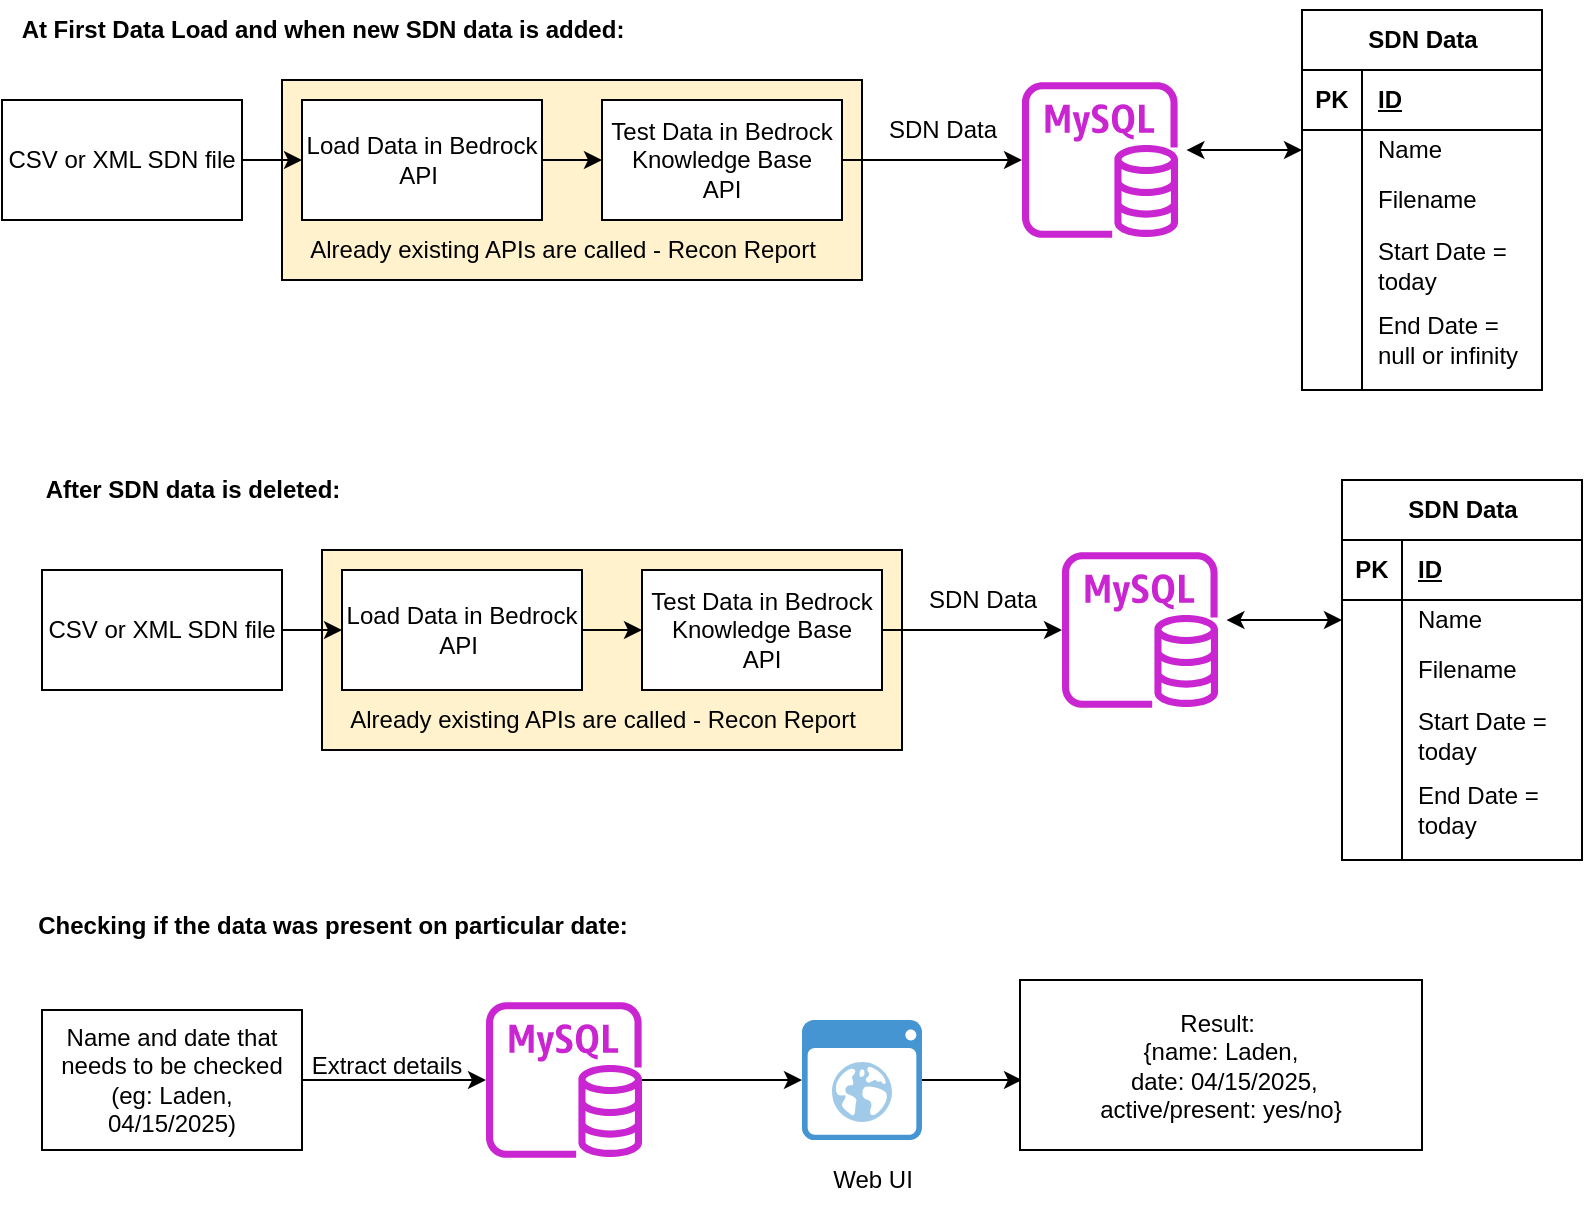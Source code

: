 <mxfile version="26.2.10">
  <diagram name="Page-1" id="dh0XsOsVoTw7z1QN0Exu">
    <mxGraphModel dx="1283" dy="658" grid="1" gridSize="10" guides="1" tooltips="1" connect="1" arrows="1" fold="1" page="1" pageScale="1" pageWidth="850" pageHeight="1100" math="0" shadow="0">
      <root>
        <mxCell id="0" />
        <mxCell id="1" parent="0" />
        <mxCell id="CxGlsvQ1qdy4M_4wq2__-8" value="" style="rounded=0;whiteSpace=wrap;html=1;fillColor=#FFF2CC;" parent="1" vertex="1">
          <mxGeometry x="170" y="50" width="290" height="100" as="geometry" />
        </mxCell>
        <mxCell id="CxGlsvQ1qdy4M_4wq2__-1" value="&lt;b&gt;At First Data Load and when new SDN data is added:&lt;/b&gt;" style="text;html=1;align=center;verticalAlign=middle;resizable=0;points=[];autosize=1;strokeColor=none;fillColor=none;" parent="1" vertex="1">
          <mxGeometry x="30" y="10" width="320" height="30" as="geometry" />
        </mxCell>
        <mxCell id="CxGlsvQ1qdy4M_4wq2__-4" value="" style="edgeStyle=orthogonalEdgeStyle;rounded=0;orthogonalLoop=1;jettySize=auto;html=1;" parent="1" source="CxGlsvQ1qdy4M_4wq2__-2" target="CxGlsvQ1qdy4M_4wq2__-3" edge="1">
          <mxGeometry relative="1" as="geometry" />
        </mxCell>
        <mxCell id="CxGlsvQ1qdy4M_4wq2__-2" value="CSV or XML SDN file" style="rounded=0;whiteSpace=wrap;html=1;" parent="1" vertex="1">
          <mxGeometry x="30" y="60" width="120" height="60" as="geometry" />
        </mxCell>
        <mxCell id="CxGlsvQ1qdy4M_4wq2__-6" value="" style="edgeStyle=orthogonalEdgeStyle;rounded=0;orthogonalLoop=1;jettySize=auto;html=1;" parent="1" source="CxGlsvQ1qdy4M_4wq2__-3" target="CxGlsvQ1qdy4M_4wq2__-5" edge="1">
          <mxGeometry relative="1" as="geometry" />
        </mxCell>
        <mxCell id="CxGlsvQ1qdy4M_4wq2__-3" value="Load Data in Bedrock&lt;div&gt;API&amp;nbsp;&lt;/div&gt;" style="whiteSpace=wrap;html=1;rounded=0;" parent="1" vertex="1">
          <mxGeometry x="180" y="60" width="120" height="60" as="geometry" />
        </mxCell>
        <mxCell id="J7_ryv0EH3ggTm8qYIXI-4" style="edgeStyle=orthogonalEdgeStyle;rounded=0;orthogonalLoop=1;jettySize=auto;html=1;exitX=1;exitY=0.5;exitDx=0;exitDy=0;" edge="1" parent="1" source="CxGlsvQ1qdy4M_4wq2__-5" target="J7_ryv0EH3ggTm8qYIXI-3">
          <mxGeometry relative="1" as="geometry" />
        </mxCell>
        <mxCell id="CxGlsvQ1qdy4M_4wq2__-5" value="Test Data in Bedrock Knowledge Base&lt;div&gt;API&lt;/div&gt;" style="whiteSpace=wrap;html=1;rounded=0;" parent="1" vertex="1">
          <mxGeometry x="330" y="60" width="120" height="60" as="geometry" />
        </mxCell>
        <mxCell id="CxGlsvQ1qdy4M_4wq2__-9" value="Already existing APIs are called - Recon Report" style="text;html=1;align=center;verticalAlign=middle;resizable=0;points=[];autosize=1;strokeColor=none;fillColor=none;" parent="1" vertex="1">
          <mxGeometry x="170" y="120" width="280" height="30" as="geometry" />
        </mxCell>
        <mxCell id="J7_ryv0EH3ggTm8qYIXI-3" value="" style="sketch=0;outlineConnect=0;fontColor=#232F3E;gradientColor=none;fillColor=#C925D1;strokeColor=none;dashed=0;verticalLabelPosition=bottom;verticalAlign=top;align=center;html=1;fontSize=12;fontStyle=0;aspect=fixed;pointerEvents=1;shape=mxgraph.aws4.rds_mysql_instance;" vertex="1" parent="1">
          <mxGeometry x="540" y="51" width="78" height="78" as="geometry" />
        </mxCell>
        <mxCell id="J7_ryv0EH3ggTm8qYIXI-5" value="SDN Data" style="text;html=1;align=center;verticalAlign=middle;resizable=0;points=[];autosize=1;strokeColor=none;fillColor=none;" vertex="1" parent="1">
          <mxGeometry x="460" y="60" width="80" height="30" as="geometry" />
        </mxCell>
        <mxCell id="J7_ryv0EH3ggTm8qYIXI-6" value="SDN Data" style="shape=table;startSize=30;container=1;collapsible=1;childLayout=tableLayout;fixedRows=1;rowLines=0;fontStyle=1;align=center;resizeLast=1;html=1;" vertex="1" parent="1">
          <mxGeometry x="680" y="15" width="120" height="190" as="geometry">
            <mxRectangle x="680" y="15" width="90" height="30" as="alternateBounds" />
          </mxGeometry>
        </mxCell>
        <mxCell id="J7_ryv0EH3ggTm8qYIXI-7" value="" style="shape=tableRow;horizontal=0;startSize=0;swimlaneHead=0;swimlaneBody=0;fillColor=none;collapsible=0;dropTarget=0;points=[[0,0.5],[1,0.5]];portConstraint=eastwest;top=0;left=0;right=0;bottom=1;" vertex="1" parent="J7_ryv0EH3ggTm8qYIXI-6">
          <mxGeometry y="30" width="120" height="30" as="geometry" />
        </mxCell>
        <mxCell id="J7_ryv0EH3ggTm8qYIXI-8" value="PK" style="shape=partialRectangle;connectable=0;fillColor=none;top=0;left=0;bottom=0;right=0;fontStyle=1;overflow=hidden;whiteSpace=wrap;html=1;" vertex="1" parent="J7_ryv0EH3ggTm8qYIXI-7">
          <mxGeometry width="30" height="30" as="geometry">
            <mxRectangle width="30" height="30" as="alternateBounds" />
          </mxGeometry>
        </mxCell>
        <mxCell id="J7_ryv0EH3ggTm8qYIXI-9" value="ID" style="shape=partialRectangle;connectable=0;fillColor=none;top=0;left=0;bottom=0;right=0;align=left;spacingLeft=6;fontStyle=5;overflow=hidden;whiteSpace=wrap;html=1;" vertex="1" parent="J7_ryv0EH3ggTm8qYIXI-7">
          <mxGeometry x="30" width="90" height="30" as="geometry">
            <mxRectangle width="90" height="30" as="alternateBounds" />
          </mxGeometry>
        </mxCell>
        <mxCell id="J7_ryv0EH3ggTm8qYIXI-10" value="" style="shape=tableRow;horizontal=0;startSize=0;swimlaneHead=0;swimlaneBody=0;fillColor=none;collapsible=0;dropTarget=0;points=[[0,0.5],[1,0.5]];portConstraint=eastwest;top=0;left=0;right=0;bottom=0;" vertex="1" parent="J7_ryv0EH3ggTm8qYIXI-6">
          <mxGeometry y="60" width="120" height="20" as="geometry" />
        </mxCell>
        <mxCell id="J7_ryv0EH3ggTm8qYIXI-11" value="" style="shape=partialRectangle;connectable=0;fillColor=none;top=0;left=0;bottom=0;right=0;editable=1;overflow=hidden;whiteSpace=wrap;html=1;" vertex="1" parent="J7_ryv0EH3ggTm8qYIXI-10">
          <mxGeometry width="30" height="20" as="geometry">
            <mxRectangle width="30" height="20" as="alternateBounds" />
          </mxGeometry>
        </mxCell>
        <mxCell id="J7_ryv0EH3ggTm8qYIXI-12" value="Name" style="shape=partialRectangle;connectable=0;fillColor=none;top=0;left=0;bottom=0;right=0;align=left;spacingLeft=6;overflow=hidden;whiteSpace=wrap;html=1;" vertex="1" parent="J7_ryv0EH3ggTm8qYIXI-10">
          <mxGeometry x="30" width="90" height="20" as="geometry">
            <mxRectangle width="90" height="20" as="alternateBounds" />
          </mxGeometry>
        </mxCell>
        <mxCell id="J7_ryv0EH3ggTm8qYIXI-13" value="" style="shape=tableRow;horizontal=0;startSize=0;swimlaneHead=0;swimlaneBody=0;fillColor=none;collapsible=0;dropTarget=0;points=[[0,0.5],[1,0.5]];portConstraint=eastwest;top=0;left=0;right=0;bottom=0;" vertex="1" parent="J7_ryv0EH3ggTm8qYIXI-6">
          <mxGeometry y="80" width="120" height="30" as="geometry" />
        </mxCell>
        <mxCell id="J7_ryv0EH3ggTm8qYIXI-14" value="" style="shape=partialRectangle;connectable=0;fillColor=none;top=0;left=0;bottom=0;right=0;editable=1;overflow=hidden;whiteSpace=wrap;html=1;" vertex="1" parent="J7_ryv0EH3ggTm8qYIXI-13">
          <mxGeometry width="30" height="30" as="geometry">
            <mxRectangle width="30" height="30" as="alternateBounds" />
          </mxGeometry>
        </mxCell>
        <mxCell id="J7_ryv0EH3ggTm8qYIXI-15" value="Filename" style="shape=partialRectangle;connectable=0;fillColor=none;top=0;left=0;bottom=0;right=0;align=left;spacingLeft=6;overflow=hidden;whiteSpace=wrap;html=1;" vertex="1" parent="J7_ryv0EH3ggTm8qYIXI-13">
          <mxGeometry x="30" width="90" height="30" as="geometry">
            <mxRectangle width="90" height="30" as="alternateBounds" />
          </mxGeometry>
        </mxCell>
        <mxCell id="J7_ryv0EH3ggTm8qYIXI-16" value="" style="shape=tableRow;horizontal=0;startSize=0;swimlaneHead=0;swimlaneBody=0;fillColor=none;collapsible=0;dropTarget=0;points=[[0,0.5],[1,0.5]];portConstraint=eastwest;top=0;left=0;right=0;bottom=0;" vertex="1" parent="J7_ryv0EH3ggTm8qYIXI-6">
          <mxGeometry y="110" width="120" height="35" as="geometry" />
        </mxCell>
        <mxCell id="J7_ryv0EH3ggTm8qYIXI-17" value="" style="shape=partialRectangle;connectable=0;fillColor=none;top=0;left=0;bottom=0;right=0;editable=1;overflow=hidden;whiteSpace=wrap;html=1;" vertex="1" parent="J7_ryv0EH3ggTm8qYIXI-16">
          <mxGeometry width="30" height="35" as="geometry">
            <mxRectangle width="30" height="35" as="alternateBounds" />
          </mxGeometry>
        </mxCell>
        <mxCell id="J7_ryv0EH3ggTm8qYIXI-18" value="Start Date = today" style="shape=partialRectangle;connectable=0;fillColor=none;top=0;left=0;bottom=0;right=0;align=left;spacingLeft=6;overflow=hidden;whiteSpace=wrap;html=1;" vertex="1" parent="J7_ryv0EH3ggTm8qYIXI-16">
          <mxGeometry x="30" width="90" height="35" as="geometry">
            <mxRectangle width="90" height="35" as="alternateBounds" />
          </mxGeometry>
        </mxCell>
        <mxCell id="J7_ryv0EH3ggTm8qYIXI-19" value="" style="endArrow=classic;startArrow=classic;html=1;rounded=0;entryX=0;entryY=0.5;entryDx=0;entryDy=0;exitX=1.054;exitY=0.436;exitDx=0;exitDy=0;exitPerimeter=0;" edge="1" parent="1" source="J7_ryv0EH3ggTm8qYIXI-3" target="J7_ryv0EH3ggTm8qYIXI-10">
          <mxGeometry width="50" height="50" relative="1" as="geometry">
            <mxPoint x="400" y="370" as="sourcePoint" />
            <mxPoint x="450" y="320" as="targetPoint" />
          </mxGeometry>
        </mxCell>
        <mxCell id="J7_ryv0EH3ggTm8qYIXI-20" value="End Date = null or infinity" style="shape=partialRectangle;connectable=0;fillColor=none;top=0;left=0;bottom=0;right=0;align=left;spacingLeft=6;overflow=hidden;whiteSpace=wrap;html=1;" vertex="1" parent="1">
          <mxGeometry x="710" y="160" width="90" height="40" as="geometry">
            <mxRectangle width="90" height="30" as="alternateBounds" />
          </mxGeometry>
        </mxCell>
        <mxCell id="J7_ryv0EH3ggTm8qYIXI-21" value="" style="endArrow=none;html=1;rounded=0;exitX=0.25;exitY=1;exitDx=0;exitDy=0;" edge="1" parent="1" source="J7_ryv0EH3ggTm8qYIXI-6">
          <mxGeometry width="50" height="50" relative="1" as="geometry">
            <mxPoint x="400" y="370" as="sourcePoint" />
            <mxPoint x="710" y="160" as="targetPoint" />
          </mxGeometry>
        </mxCell>
        <mxCell id="J7_ryv0EH3ggTm8qYIXI-22" value="&lt;b&gt;After SDN data is deleted:&lt;/b&gt;" style="text;html=1;align=center;verticalAlign=middle;resizable=0;points=[];autosize=1;strokeColor=none;fillColor=none;" vertex="1" parent="1">
          <mxGeometry x="40" y="240" width="170" height="30" as="geometry" />
        </mxCell>
        <mxCell id="J7_ryv0EH3ggTm8qYIXI-23" value="" style="rounded=0;whiteSpace=wrap;html=1;fillColor=#FFF2CC;" vertex="1" parent="1">
          <mxGeometry x="190" y="285" width="290" height="100" as="geometry" />
        </mxCell>
        <mxCell id="J7_ryv0EH3ggTm8qYIXI-24" value="" style="edgeStyle=orthogonalEdgeStyle;rounded=0;orthogonalLoop=1;jettySize=auto;html=1;" edge="1" parent="1" source="J7_ryv0EH3ggTm8qYIXI-25" target="J7_ryv0EH3ggTm8qYIXI-27">
          <mxGeometry relative="1" as="geometry" />
        </mxCell>
        <mxCell id="J7_ryv0EH3ggTm8qYIXI-25" value="CSV or XML SDN file" style="rounded=0;whiteSpace=wrap;html=1;" vertex="1" parent="1">
          <mxGeometry x="50" y="295" width="120" height="60" as="geometry" />
        </mxCell>
        <mxCell id="J7_ryv0EH3ggTm8qYIXI-26" value="" style="edgeStyle=orthogonalEdgeStyle;rounded=0;orthogonalLoop=1;jettySize=auto;html=1;" edge="1" parent="1" source="J7_ryv0EH3ggTm8qYIXI-27" target="J7_ryv0EH3ggTm8qYIXI-29">
          <mxGeometry relative="1" as="geometry" />
        </mxCell>
        <mxCell id="J7_ryv0EH3ggTm8qYIXI-27" value="Load Data in Bedrock&lt;div&gt;API&amp;nbsp;&lt;/div&gt;" style="whiteSpace=wrap;html=1;rounded=0;" vertex="1" parent="1">
          <mxGeometry x="200" y="295" width="120" height="60" as="geometry" />
        </mxCell>
        <mxCell id="J7_ryv0EH3ggTm8qYIXI-28" style="edgeStyle=orthogonalEdgeStyle;rounded=0;orthogonalLoop=1;jettySize=auto;html=1;exitX=1;exitY=0.5;exitDx=0;exitDy=0;" edge="1" parent="1" source="J7_ryv0EH3ggTm8qYIXI-29" target="J7_ryv0EH3ggTm8qYIXI-31">
          <mxGeometry relative="1" as="geometry" />
        </mxCell>
        <mxCell id="J7_ryv0EH3ggTm8qYIXI-29" value="Test Data in Bedrock Knowledge Base&lt;div&gt;API&lt;/div&gt;" style="whiteSpace=wrap;html=1;rounded=0;" vertex="1" parent="1">
          <mxGeometry x="350" y="295" width="120" height="60" as="geometry" />
        </mxCell>
        <mxCell id="J7_ryv0EH3ggTm8qYIXI-30" value="Already existing APIs are called - Recon Report" style="text;html=1;align=center;verticalAlign=middle;resizable=0;points=[];autosize=1;strokeColor=none;fillColor=none;" vertex="1" parent="1">
          <mxGeometry x="190" y="355" width="280" height="30" as="geometry" />
        </mxCell>
        <mxCell id="J7_ryv0EH3ggTm8qYIXI-31" value="" style="sketch=0;outlineConnect=0;fontColor=#232F3E;gradientColor=none;fillColor=#C925D1;strokeColor=none;dashed=0;verticalLabelPosition=bottom;verticalAlign=top;align=center;html=1;fontSize=12;fontStyle=0;aspect=fixed;pointerEvents=1;shape=mxgraph.aws4.rds_mysql_instance;" vertex="1" parent="1">
          <mxGeometry x="560" y="286" width="78" height="78" as="geometry" />
        </mxCell>
        <mxCell id="J7_ryv0EH3ggTm8qYIXI-32" value="SDN Data" style="text;html=1;align=center;verticalAlign=middle;resizable=0;points=[];autosize=1;strokeColor=none;fillColor=none;" vertex="1" parent="1">
          <mxGeometry x="480" y="295" width="80" height="30" as="geometry" />
        </mxCell>
        <mxCell id="J7_ryv0EH3ggTm8qYIXI-45" value="" style="endArrow=classic;startArrow=classic;html=1;rounded=0;entryX=0;entryY=0.5;entryDx=0;entryDy=0;exitX=1.054;exitY=0.436;exitDx=0;exitDy=0;exitPerimeter=0;" edge="1" parent="1" source="J7_ryv0EH3ggTm8qYIXI-31">
          <mxGeometry width="50" height="50" relative="1" as="geometry">
            <mxPoint x="420" y="605" as="sourcePoint" />
            <mxPoint x="700" y="320" as="targetPoint" />
          </mxGeometry>
        </mxCell>
        <mxCell id="J7_ryv0EH3ggTm8qYIXI-46" value="SDN Data" style="shape=table;startSize=30;container=1;collapsible=1;childLayout=tableLayout;fixedRows=1;rowLines=0;fontStyle=1;align=center;resizeLast=1;html=1;" vertex="1" parent="1">
          <mxGeometry x="700" y="250" width="120" height="190" as="geometry">
            <mxRectangle x="680" y="15" width="90" height="30" as="alternateBounds" />
          </mxGeometry>
        </mxCell>
        <mxCell id="J7_ryv0EH3ggTm8qYIXI-47" value="" style="shape=tableRow;horizontal=0;startSize=0;swimlaneHead=0;swimlaneBody=0;fillColor=none;collapsible=0;dropTarget=0;points=[[0,0.5],[1,0.5]];portConstraint=eastwest;top=0;left=0;right=0;bottom=1;" vertex="1" parent="J7_ryv0EH3ggTm8qYIXI-46">
          <mxGeometry y="30" width="120" height="30" as="geometry" />
        </mxCell>
        <mxCell id="J7_ryv0EH3ggTm8qYIXI-48" value="PK" style="shape=partialRectangle;connectable=0;fillColor=none;top=0;left=0;bottom=0;right=0;fontStyle=1;overflow=hidden;whiteSpace=wrap;html=1;" vertex="1" parent="J7_ryv0EH3ggTm8qYIXI-47">
          <mxGeometry width="30" height="30" as="geometry">
            <mxRectangle width="30" height="30" as="alternateBounds" />
          </mxGeometry>
        </mxCell>
        <mxCell id="J7_ryv0EH3ggTm8qYIXI-49" value="ID" style="shape=partialRectangle;connectable=0;fillColor=none;top=0;left=0;bottom=0;right=0;align=left;spacingLeft=6;fontStyle=5;overflow=hidden;whiteSpace=wrap;html=1;" vertex="1" parent="J7_ryv0EH3ggTm8qYIXI-47">
          <mxGeometry x="30" width="90" height="30" as="geometry">
            <mxRectangle width="90" height="30" as="alternateBounds" />
          </mxGeometry>
        </mxCell>
        <mxCell id="J7_ryv0EH3ggTm8qYIXI-50" value="" style="shape=tableRow;horizontal=0;startSize=0;swimlaneHead=0;swimlaneBody=0;fillColor=none;collapsible=0;dropTarget=0;points=[[0,0.5],[1,0.5]];portConstraint=eastwest;top=0;left=0;right=0;bottom=0;" vertex="1" parent="J7_ryv0EH3ggTm8qYIXI-46">
          <mxGeometry y="60" width="120" height="20" as="geometry" />
        </mxCell>
        <mxCell id="J7_ryv0EH3ggTm8qYIXI-51" value="" style="shape=partialRectangle;connectable=0;fillColor=none;top=0;left=0;bottom=0;right=0;editable=1;overflow=hidden;whiteSpace=wrap;html=1;" vertex="1" parent="J7_ryv0EH3ggTm8qYIXI-50">
          <mxGeometry width="30" height="20" as="geometry">
            <mxRectangle width="30" height="20" as="alternateBounds" />
          </mxGeometry>
        </mxCell>
        <mxCell id="J7_ryv0EH3ggTm8qYIXI-52" value="Name" style="shape=partialRectangle;connectable=0;fillColor=none;top=0;left=0;bottom=0;right=0;align=left;spacingLeft=6;overflow=hidden;whiteSpace=wrap;html=1;" vertex="1" parent="J7_ryv0EH3ggTm8qYIXI-50">
          <mxGeometry x="30" width="90" height="20" as="geometry">
            <mxRectangle width="90" height="20" as="alternateBounds" />
          </mxGeometry>
        </mxCell>
        <mxCell id="J7_ryv0EH3ggTm8qYIXI-53" value="" style="shape=tableRow;horizontal=0;startSize=0;swimlaneHead=0;swimlaneBody=0;fillColor=none;collapsible=0;dropTarget=0;points=[[0,0.5],[1,0.5]];portConstraint=eastwest;top=0;left=0;right=0;bottom=0;" vertex="1" parent="J7_ryv0EH3ggTm8qYIXI-46">
          <mxGeometry y="80" width="120" height="30" as="geometry" />
        </mxCell>
        <mxCell id="J7_ryv0EH3ggTm8qYIXI-54" value="" style="shape=partialRectangle;connectable=0;fillColor=none;top=0;left=0;bottom=0;right=0;editable=1;overflow=hidden;whiteSpace=wrap;html=1;" vertex="1" parent="J7_ryv0EH3ggTm8qYIXI-53">
          <mxGeometry width="30" height="30" as="geometry">
            <mxRectangle width="30" height="30" as="alternateBounds" />
          </mxGeometry>
        </mxCell>
        <mxCell id="J7_ryv0EH3ggTm8qYIXI-55" value="Filename" style="shape=partialRectangle;connectable=0;fillColor=none;top=0;left=0;bottom=0;right=0;align=left;spacingLeft=6;overflow=hidden;whiteSpace=wrap;html=1;" vertex="1" parent="J7_ryv0EH3ggTm8qYIXI-53">
          <mxGeometry x="30" width="90" height="30" as="geometry">
            <mxRectangle width="90" height="30" as="alternateBounds" />
          </mxGeometry>
        </mxCell>
        <mxCell id="J7_ryv0EH3ggTm8qYIXI-56" value="" style="shape=tableRow;horizontal=0;startSize=0;swimlaneHead=0;swimlaneBody=0;fillColor=none;collapsible=0;dropTarget=0;points=[[0,0.5],[1,0.5]];portConstraint=eastwest;top=0;left=0;right=0;bottom=0;" vertex="1" parent="J7_ryv0EH3ggTm8qYIXI-46">
          <mxGeometry y="110" width="120" height="35" as="geometry" />
        </mxCell>
        <mxCell id="J7_ryv0EH3ggTm8qYIXI-57" value="" style="shape=partialRectangle;connectable=0;fillColor=none;top=0;left=0;bottom=0;right=0;editable=1;overflow=hidden;whiteSpace=wrap;html=1;" vertex="1" parent="J7_ryv0EH3ggTm8qYIXI-56">
          <mxGeometry width="30" height="35" as="geometry">
            <mxRectangle width="30" height="35" as="alternateBounds" />
          </mxGeometry>
        </mxCell>
        <mxCell id="J7_ryv0EH3ggTm8qYIXI-58" value="Start Date = today" style="shape=partialRectangle;connectable=0;fillColor=none;top=0;left=0;bottom=0;right=0;align=left;spacingLeft=6;overflow=hidden;whiteSpace=wrap;html=1;" vertex="1" parent="J7_ryv0EH3ggTm8qYIXI-56">
          <mxGeometry x="30" width="90" height="35" as="geometry">
            <mxRectangle width="90" height="35" as="alternateBounds" />
          </mxGeometry>
        </mxCell>
        <mxCell id="J7_ryv0EH3ggTm8qYIXI-59" value="End Date = today" style="shape=partialRectangle;connectable=0;fillColor=none;top=0;left=0;bottom=0;right=0;align=left;spacingLeft=6;overflow=hidden;whiteSpace=wrap;html=1;" vertex="1" parent="1">
          <mxGeometry x="730" y="395" width="90" height="40" as="geometry">
            <mxRectangle width="90" height="30" as="alternateBounds" />
          </mxGeometry>
        </mxCell>
        <mxCell id="J7_ryv0EH3ggTm8qYIXI-60" value="" style="endArrow=none;html=1;rounded=0;exitX=0.25;exitY=1;exitDx=0;exitDy=0;" edge="1" parent="1" source="J7_ryv0EH3ggTm8qYIXI-46">
          <mxGeometry width="50" height="50" relative="1" as="geometry">
            <mxPoint x="420" y="605" as="sourcePoint" />
            <mxPoint x="730" y="395" as="targetPoint" />
          </mxGeometry>
        </mxCell>
        <mxCell id="J7_ryv0EH3ggTm8qYIXI-61" value="&lt;b&gt;Checking if the data was present on particular date:&lt;/b&gt;" style="text;html=1;align=center;verticalAlign=middle;resizable=0;points=[];autosize=1;strokeColor=none;fillColor=none;" vertex="1" parent="1">
          <mxGeometry x="35" y="458" width="320" height="30" as="geometry" />
        </mxCell>
        <mxCell id="J7_ryv0EH3ggTm8qYIXI-64" style="edgeStyle=orthogonalEdgeStyle;rounded=0;orthogonalLoop=1;jettySize=auto;html=1;exitX=1;exitY=0.5;exitDx=0;exitDy=0;" edge="1" parent="1" source="J7_ryv0EH3ggTm8qYIXI-62" target="J7_ryv0EH3ggTm8qYIXI-63">
          <mxGeometry relative="1" as="geometry" />
        </mxCell>
        <mxCell id="J7_ryv0EH3ggTm8qYIXI-62" value="Name and date that needs to be checked (eg: Laden, 04/15/2025)" style="rounded=0;whiteSpace=wrap;html=1;" vertex="1" parent="1">
          <mxGeometry x="50" y="515" width="130" height="70" as="geometry" />
        </mxCell>
        <mxCell id="J7_ryv0EH3ggTm8qYIXI-67" style="edgeStyle=orthogonalEdgeStyle;rounded=0;orthogonalLoop=1;jettySize=auto;html=1;" edge="1" parent="1" source="J7_ryv0EH3ggTm8qYIXI-63" target="J7_ryv0EH3ggTm8qYIXI-66">
          <mxGeometry relative="1" as="geometry" />
        </mxCell>
        <mxCell id="J7_ryv0EH3ggTm8qYIXI-63" value="" style="sketch=0;outlineConnect=0;fontColor=#232F3E;gradientColor=none;fillColor=#C925D1;strokeColor=none;dashed=0;verticalLabelPosition=bottom;verticalAlign=top;align=center;html=1;fontSize=12;fontStyle=0;aspect=fixed;pointerEvents=1;shape=mxgraph.aws4.rds_mysql_instance;" vertex="1" parent="1">
          <mxGeometry x="272" y="511" width="78" height="78" as="geometry" />
        </mxCell>
        <mxCell id="J7_ryv0EH3ggTm8qYIXI-65" value="Extract details" style="text;html=1;align=center;verticalAlign=middle;resizable=0;points=[];autosize=1;strokeColor=none;fillColor=none;" vertex="1" parent="1">
          <mxGeometry x="172" y="528" width="100" height="30" as="geometry" />
        </mxCell>
        <mxCell id="J7_ryv0EH3ggTm8qYIXI-70" value="" style="edgeStyle=orthogonalEdgeStyle;rounded=0;orthogonalLoop=1;jettySize=auto;html=1;" edge="1" parent="1" source="J7_ryv0EH3ggTm8qYIXI-66">
          <mxGeometry relative="1" as="geometry">
            <mxPoint x="540" y="550" as="targetPoint" />
          </mxGeometry>
        </mxCell>
        <mxCell id="J7_ryv0EH3ggTm8qYIXI-66" value="" style="shadow=0;dashed=0;html=1;strokeColor=none;fillColor=#4495D1;labelPosition=center;verticalLabelPosition=bottom;verticalAlign=top;align=center;outlineConnect=0;shape=mxgraph.veeam.2d.web_ui;" vertex="1" parent="1">
          <mxGeometry x="430" y="520" width="60" height="60" as="geometry" />
        </mxCell>
        <mxCell id="J7_ryv0EH3ggTm8qYIXI-68" value="Web UI" style="text;html=1;align=center;verticalAlign=middle;resizable=0;points=[];autosize=1;strokeColor=none;fillColor=none;" vertex="1" parent="1">
          <mxGeometry x="435" y="585" width="60" height="30" as="geometry" />
        </mxCell>
        <mxCell id="J7_ryv0EH3ggTm8qYIXI-71" value="Result:&amp;nbsp;&lt;div&gt;{name: Laden,&lt;div&gt;&amp;nbsp;date: 04/15/2025,&lt;div&gt;active/present: yes/no}&lt;/div&gt;&lt;/div&gt;&lt;/div&gt;" style="rounded=0;whiteSpace=wrap;html=1;" vertex="1" parent="1">
          <mxGeometry x="539" y="500" width="201" height="85" as="geometry" />
        </mxCell>
      </root>
    </mxGraphModel>
  </diagram>
</mxfile>
